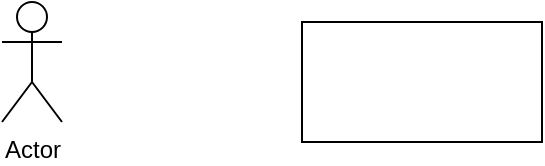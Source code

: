 <mxfile version="10.7.9" type="github"><diagram id="c_WPdNSV5fbp_9vvMHSu" name="Page-1"><mxGraphModel dx="763" dy="517" grid="1" gridSize="10" guides="1" tooltips="1" connect="1" arrows="1" fold="1" page="1" pageScale="1" pageWidth="827" pageHeight="1169" math="0" shadow="0"><root><mxCell id="0"/><mxCell id="1" parent="0"/><mxCell id="fH_ENHZJiBxEHLVN87wg-1" value="" style="rounded=0;whiteSpace=wrap;html=1;" vertex="1" parent="1"><mxGeometry x="210" y="180" width="120" height="60" as="geometry"/></mxCell><mxCell id="fH_ENHZJiBxEHLVN87wg-2" value="Actor" style="shape=umlActor;verticalLabelPosition=bottom;labelBackgroundColor=#ffffff;verticalAlign=top;html=1;outlineConnect=0;" vertex="1" parent="1"><mxGeometry x="60" y="170" width="30" height="60" as="geometry"/></mxCell></root></mxGraphModel></diagram></mxfile>